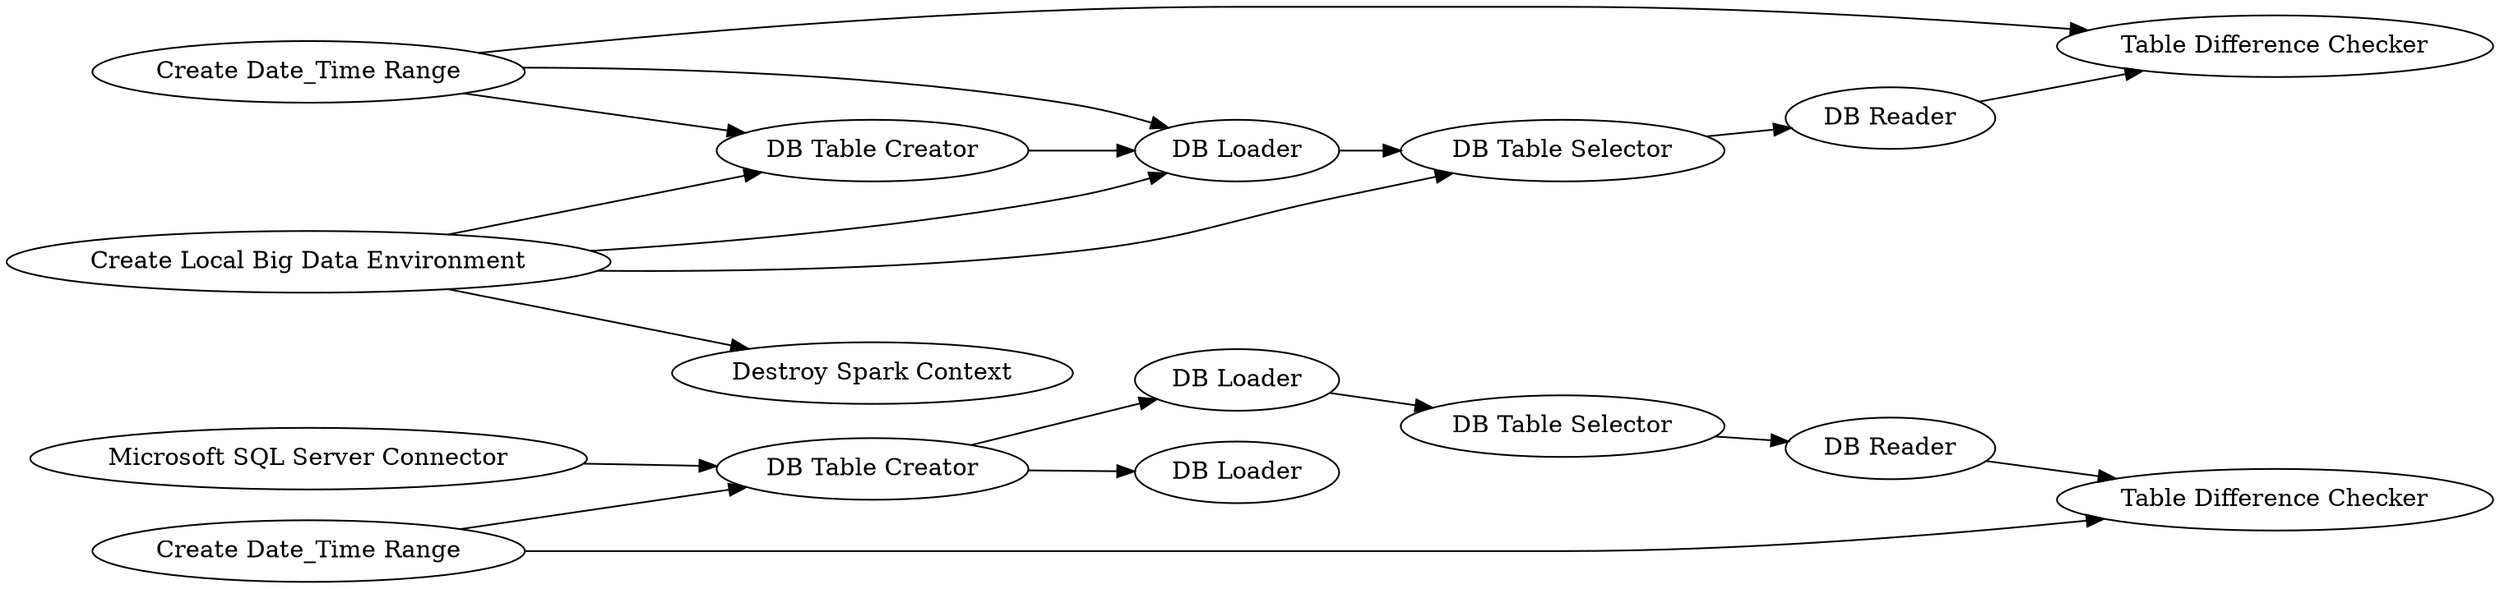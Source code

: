 digraph {
	14 -> 16
	4 -> 5
	24 -> 14
	2 -> 4
	6 -> 8
	1 -> 8
	1 -> 4
	16 -> 15
	18 -> 25
	15 -> 17
	2 -> 7
	14 -> 21
	18 -> 14
	3 -> 4
	5 -> 6
	17 -> 25
	2 -> 3
	2 -> 5
	1 -> 3
	5 [label="DB Table Selector"]
	16 [label="DB Loader"]
	24 [label="Microsoft SQL Server Connector"]
	1 [label="Create Date_Time Range"]
	7 [label="Destroy Spark Context"]
	4 [label="DB Loader"]
	21 [label="DB Loader"]
	18 [label="Create Date_Time Range"]
	8 [label="Table Difference Checker"]
	6 [label="DB Reader"]
	15 [label="DB Table Selector"]
	14 [label="DB Table Creator"]
	25 [label="Table Difference Checker"]
	17 [label="DB Reader"]
	3 [label="DB Table Creator"]
	2 [label="Create Local Big Data Environment"]
	rankdir=LR
}
